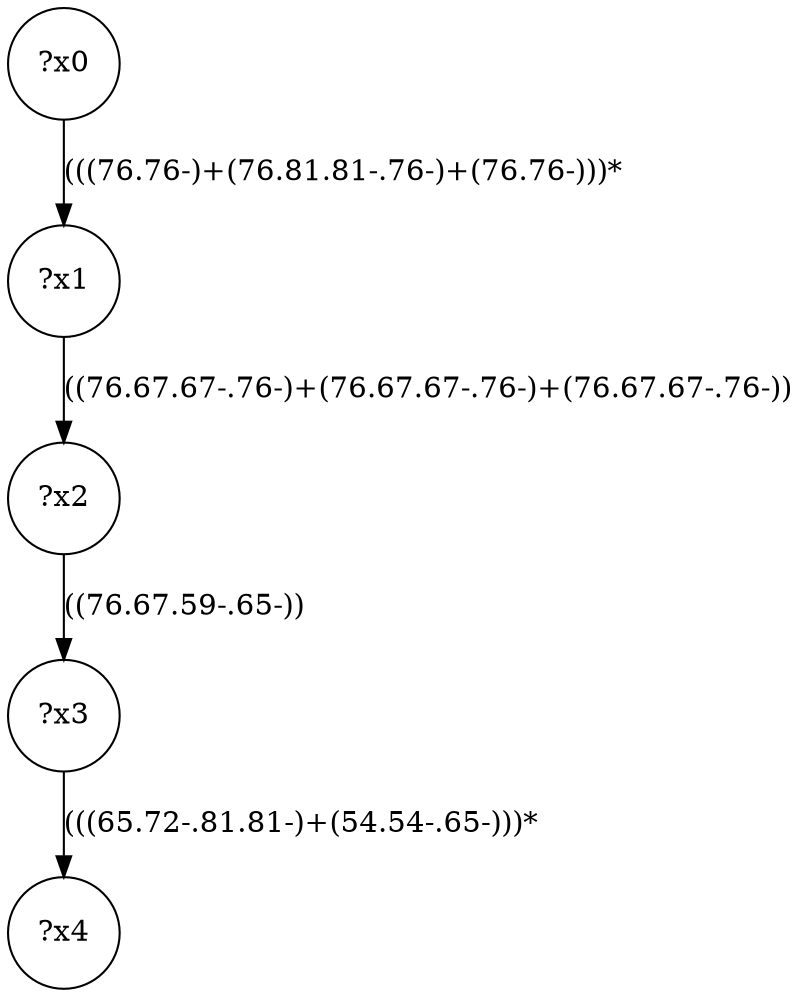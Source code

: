 digraph g {
	x0 [shape=circle, label="?x0"];
	x1 [shape=circle, label="?x1"];
	x0 -> x1 [label="(((76.76-)+(76.81.81-.76-)+(76.76-)))*"];
	x2 [shape=circle, label="?x2"];
	x1 -> x2 [label="((76.67.67-.76-)+(76.67.67-.76-)+(76.67.67-.76-))"];
	x3 [shape=circle, label="?x3"];
	x2 -> x3 [label="((76.67.59-.65-))"];
	x4 [shape=circle, label="?x4"];
	x3 -> x4 [label="(((65.72-.81.81-)+(54.54-.65-)))*"];
}
